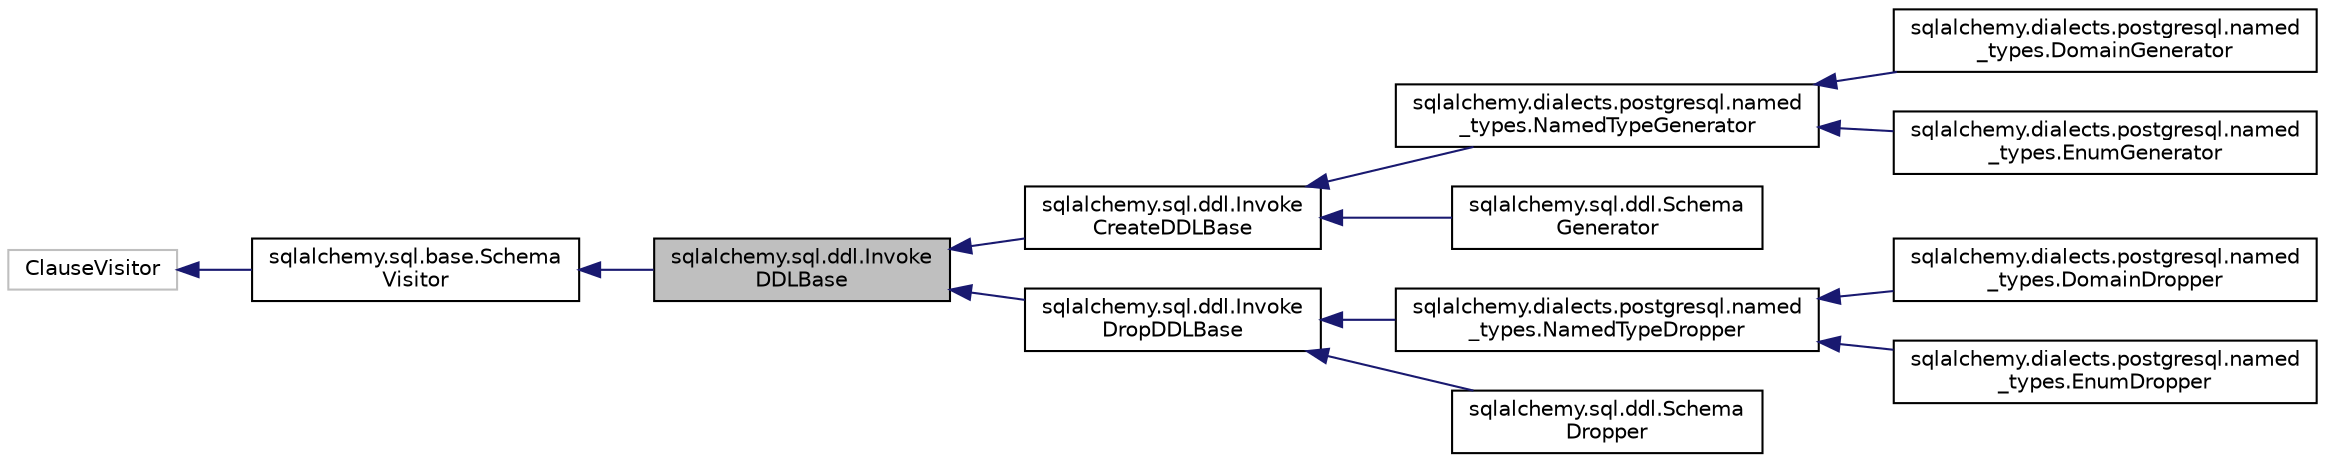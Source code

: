 digraph "sqlalchemy.sql.ddl.InvokeDDLBase"
{
 // LATEX_PDF_SIZE
  edge [fontname="Helvetica",fontsize="10",labelfontname="Helvetica",labelfontsize="10"];
  node [fontname="Helvetica",fontsize="10",shape=record];
  rankdir="LR";
  Node1 [label="sqlalchemy.sql.ddl.Invoke\lDDLBase",height=0.2,width=0.4,color="black", fillcolor="grey75", style="filled", fontcolor="black",tooltip=" "];
  Node2 -> Node1 [dir="back",color="midnightblue",fontsize="10",style="solid",fontname="Helvetica"];
  Node2 [label="sqlalchemy.sql.base.Schema\lVisitor",height=0.2,width=0.4,color="black", fillcolor="white", style="filled",URL="$classsqlalchemy_1_1sql_1_1base_1_1SchemaVisitor.html",tooltip=" "];
  Node3 -> Node2 [dir="back",color="midnightblue",fontsize="10",style="solid",fontname="Helvetica"];
  Node3 [label="ClauseVisitor",height=0.2,width=0.4,color="grey75", fillcolor="white", style="filled",tooltip=" "];
  Node1 -> Node4 [dir="back",color="midnightblue",fontsize="10",style="solid",fontname="Helvetica"];
  Node4 [label="sqlalchemy.sql.ddl.Invoke\lCreateDDLBase",height=0.2,width=0.4,color="black", fillcolor="white", style="filled",URL="$classsqlalchemy_1_1sql_1_1ddl_1_1InvokeCreateDDLBase.html",tooltip=" "];
  Node4 -> Node5 [dir="back",color="midnightblue",fontsize="10",style="solid",fontname="Helvetica"];
  Node5 [label="sqlalchemy.dialects.postgresql.named\l_types.NamedTypeGenerator",height=0.2,width=0.4,color="black", fillcolor="white", style="filled",URL="$classsqlalchemy_1_1dialects_1_1postgresql_1_1named__types_1_1NamedTypeGenerator.html",tooltip=" "];
  Node5 -> Node6 [dir="back",color="midnightblue",fontsize="10",style="solid",fontname="Helvetica"];
  Node6 [label="sqlalchemy.dialects.postgresql.named\l_types.DomainGenerator",height=0.2,width=0.4,color="black", fillcolor="white", style="filled",URL="$classsqlalchemy_1_1dialects_1_1postgresql_1_1named__types_1_1DomainGenerator.html",tooltip=" "];
  Node5 -> Node7 [dir="back",color="midnightblue",fontsize="10",style="solid",fontname="Helvetica"];
  Node7 [label="sqlalchemy.dialects.postgresql.named\l_types.EnumGenerator",height=0.2,width=0.4,color="black", fillcolor="white", style="filled",URL="$classsqlalchemy_1_1dialects_1_1postgresql_1_1named__types_1_1EnumGenerator.html",tooltip=" "];
  Node4 -> Node8 [dir="back",color="midnightblue",fontsize="10",style="solid",fontname="Helvetica"];
  Node8 [label="sqlalchemy.sql.ddl.Schema\lGenerator",height=0.2,width=0.4,color="black", fillcolor="white", style="filled",URL="$classsqlalchemy_1_1sql_1_1ddl_1_1SchemaGenerator.html",tooltip=" "];
  Node1 -> Node9 [dir="back",color="midnightblue",fontsize="10",style="solid",fontname="Helvetica"];
  Node9 [label="sqlalchemy.sql.ddl.Invoke\lDropDDLBase",height=0.2,width=0.4,color="black", fillcolor="white", style="filled",URL="$classsqlalchemy_1_1sql_1_1ddl_1_1InvokeDropDDLBase.html",tooltip=" "];
  Node9 -> Node10 [dir="back",color="midnightblue",fontsize="10",style="solid",fontname="Helvetica"];
  Node10 [label="sqlalchemy.dialects.postgresql.named\l_types.NamedTypeDropper",height=0.2,width=0.4,color="black", fillcolor="white", style="filled",URL="$classsqlalchemy_1_1dialects_1_1postgresql_1_1named__types_1_1NamedTypeDropper.html",tooltip=" "];
  Node10 -> Node11 [dir="back",color="midnightblue",fontsize="10",style="solid",fontname="Helvetica"];
  Node11 [label="sqlalchemy.dialects.postgresql.named\l_types.DomainDropper",height=0.2,width=0.4,color="black", fillcolor="white", style="filled",URL="$classsqlalchemy_1_1dialects_1_1postgresql_1_1named__types_1_1DomainDropper.html",tooltip=" "];
  Node10 -> Node12 [dir="back",color="midnightblue",fontsize="10",style="solid",fontname="Helvetica"];
  Node12 [label="sqlalchemy.dialects.postgresql.named\l_types.EnumDropper",height=0.2,width=0.4,color="black", fillcolor="white", style="filled",URL="$classsqlalchemy_1_1dialects_1_1postgresql_1_1named__types_1_1EnumDropper.html",tooltip=" "];
  Node9 -> Node13 [dir="back",color="midnightblue",fontsize="10",style="solid",fontname="Helvetica"];
  Node13 [label="sqlalchemy.sql.ddl.Schema\lDropper",height=0.2,width=0.4,color="black", fillcolor="white", style="filled",URL="$classsqlalchemy_1_1sql_1_1ddl_1_1SchemaDropper.html",tooltip=" "];
}
